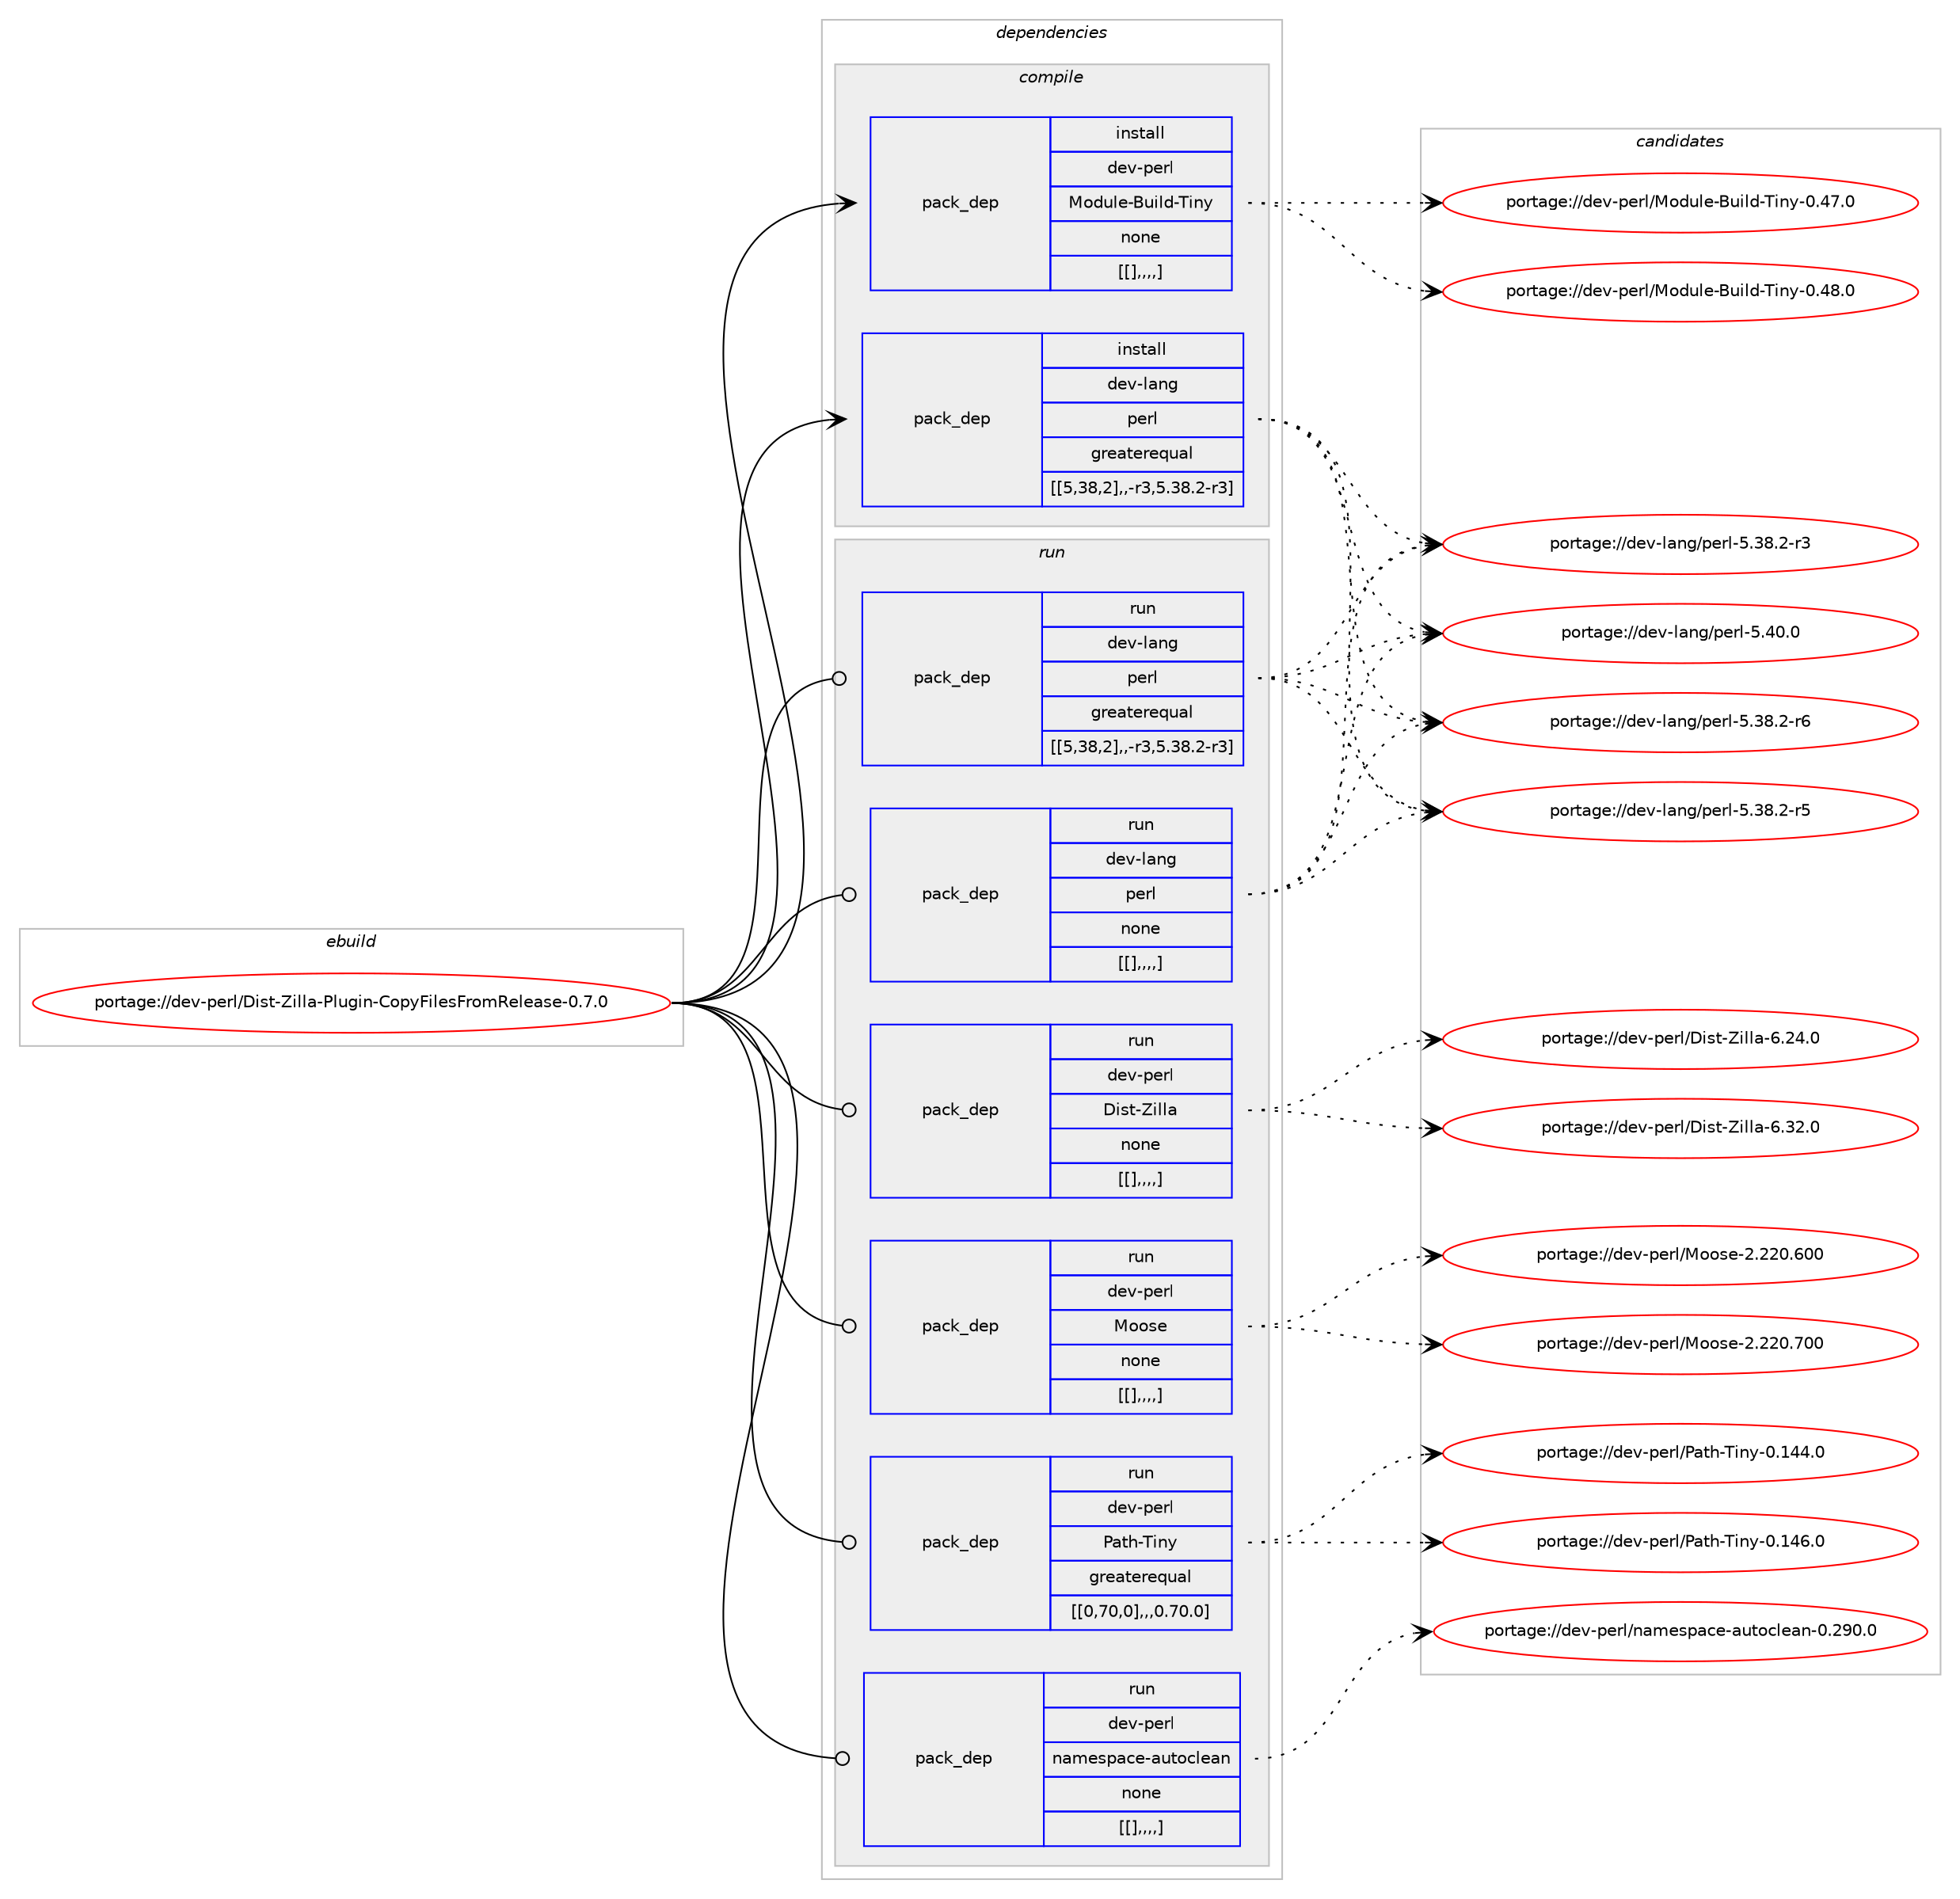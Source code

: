 digraph prolog {

# *************
# Graph options
# *************

newrank=true;
concentrate=true;
compound=true;
graph [rankdir=LR,fontname=Helvetica,fontsize=10,ranksep=1.5];#, ranksep=2.5, nodesep=0.2];
edge  [arrowhead=vee];
node  [fontname=Helvetica,fontsize=10];

# **********
# The ebuild
# **********

subgraph cluster_leftcol {
color=gray;
label=<<i>ebuild</i>>;
id [label="portage://dev-perl/Dist-Zilla-Plugin-CopyFilesFromRelease-0.7.0", color=red, width=4, href="../dev-perl/Dist-Zilla-Plugin-CopyFilesFromRelease-0.7.0.svg"];
}

# ****************
# The dependencies
# ****************

subgraph cluster_midcol {
color=gray;
label=<<i>dependencies</i>>;
subgraph cluster_compile {
fillcolor="#eeeeee";
style=filled;
label=<<i>compile</i>>;
subgraph pack98579 {
dependency130120 [label=<<TABLE BORDER="0" CELLBORDER="1" CELLSPACING="0" CELLPADDING="4" WIDTH="220"><TR><TD ROWSPAN="6" CELLPADDING="30">pack_dep</TD></TR><TR><TD WIDTH="110">install</TD></TR><TR><TD>dev-lang</TD></TR><TR><TD>perl</TD></TR><TR><TD>greaterequal</TD></TR><TR><TD>[[5,38,2],,-r3,5.38.2-r3]</TD></TR></TABLE>>, shape=none, color=blue];
}
id:e -> dependency130120:w [weight=20,style="solid",arrowhead="vee"];
subgraph pack98580 {
dependency130121 [label=<<TABLE BORDER="0" CELLBORDER="1" CELLSPACING="0" CELLPADDING="4" WIDTH="220"><TR><TD ROWSPAN="6" CELLPADDING="30">pack_dep</TD></TR><TR><TD WIDTH="110">install</TD></TR><TR><TD>dev-perl</TD></TR><TR><TD>Module-Build-Tiny</TD></TR><TR><TD>none</TD></TR><TR><TD>[[],,,,]</TD></TR></TABLE>>, shape=none, color=blue];
}
id:e -> dependency130121:w [weight=20,style="solid",arrowhead="vee"];
}
subgraph cluster_compileandrun {
fillcolor="#eeeeee";
style=filled;
label=<<i>compile and run</i>>;
}
subgraph cluster_run {
fillcolor="#eeeeee";
style=filled;
label=<<i>run</i>>;
subgraph pack98581 {
dependency130122 [label=<<TABLE BORDER="0" CELLBORDER="1" CELLSPACING="0" CELLPADDING="4" WIDTH="220"><TR><TD ROWSPAN="6" CELLPADDING="30">pack_dep</TD></TR><TR><TD WIDTH="110">run</TD></TR><TR><TD>dev-lang</TD></TR><TR><TD>perl</TD></TR><TR><TD>greaterequal</TD></TR><TR><TD>[[5,38,2],,-r3,5.38.2-r3]</TD></TR></TABLE>>, shape=none, color=blue];
}
id:e -> dependency130122:w [weight=20,style="solid",arrowhead="odot"];
subgraph pack98582 {
dependency130123 [label=<<TABLE BORDER="0" CELLBORDER="1" CELLSPACING="0" CELLPADDING="4" WIDTH="220"><TR><TD ROWSPAN="6" CELLPADDING="30">pack_dep</TD></TR><TR><TD WIDTH="110">run</TD></TR><TR><TD>dev-lang</TD></TR><TR><TD>perl</TD></TR><TR><TD>none</TD></TR><TR><TD>[[],,,,]</TD></TR></TABLE>>, shape=none, color=blue];
}
id:e -> dependency130123:w [weight=20,style="solid",arrowhead="odot"];
subgraph pack98583 {
dependency130124 [label=<<TABLE BORDER="0" CELLBORDER="1" CELLSPACING="0" CELLPADDING="4" WIDTH="220"><TR><TD ROWSPAN="6" CELLPADDING="30">pack_dep</TD></TR><TR><TD WIDTH="110">run</TD></TR><TR><TD>dev-perl</TD></TR><TR><TD>Dist-Zilla</TD></TR><TR><TD>none</TD></TR><TR><TD>[[],,,,]</TD></TR></TABLE>>, shape=none, color=blue];
}
id:e -> dependency130124:w [weight=20,style="solid",arrowhead="odot"];
subgraph pack98584 {
dependency130125 [label=<<TABLE BORDER="0" CELLBORDER="1" CELLSPACING="0" CELLPADDING="4" WIDTH="220"><TR><TD ROWSPAN="6" CELLPADDING="30">pack_dep</TD></TR><TR><TD WIDTH="110">run</TD></TR><TR><TD>dev-perl</TD></TR><TR><TD>Moose</TD></TR><TR><TD>none</TD></TR><TR><TD>[[],,,,]</TD></TR></TABLE>>, shape=none, color=blue];
}
id:e -> dependency130125:w [weight=20,style="solid",arrowhead="odot"];
subgraph pack98585 {
dependency130126 [label=<<TABLE BORDER="0" CELLBORDER="1" CELLSPACING="0" CELLPADDING="4" WIDTH="220"><TR><TD ROWSPAN="6" CELLPADDING="30">pack_dep</TD></TR><TR><TD WIDTH="110">run</TD></TR><TR><TD>dev-perl</TD></TR><TR><TD>Path-Tiny</TD></TR><TR><TD>greaterequal</TD></TR><TR><TD>[[0,70,0],,,0.70.0]</TD></TR></TABLE>>, shape=none, color=blue];
}
id:e -> dependency130126:w [weight=20,style="solid",arrowhead="odot"];
subgraph pack98586 {
dependency130127 [label=<<TABLE BORDER="0" CELLBORDER="1" CELLSPACING="0" CELLPADDING="4" WIDTH="220"><TR><TD ROWSPAN="6" CELLPADDING="30">pack_dep</TD></TR><TR><TD WIDTH="110">run</TD></TR><TR><TD>dev-perl</TD></TR><TR><TD>namespace-autoclean</TD></TR><TR><TD>none</TD></TR><TR><TD>[[],,,,]</TD></TR></TABLE>>, shape=none, color=blue];
}
id:e -> dependency130127:w [weight=20,style="solid",arrowhead="odot"];
}
}

# **************
# The candidates
# **************

subgraph cluster_choices {
rank=same;
color=gray;
label=<<i>candidates</i>>;

subgraph choice98579 {
color=black;
nodesep=1;
choice10010111845108971101034711210111410845534652484648 [label="portage://dev-lang/perl-5.40.0", color=red, width=4,href="../dev-lang/perl-5.40.0.svg"];
choice100101118451089711010347112101114108455346515646504511454 [label="portage://dev-lang/perl-5.38.2-r6", color=red, width=4,href="../dev-lang/perl-5.38.2-r6.svg"];
choice100101118451089711010347112101114108455346515646504511453 [label="portage://dev-lang/perl-5.38.2-r5", color=red, width=4,href="../dev-lang/perl-5.38.2-r5.svg"];
choice100101118451089711010347112101114108455346515646504511451 [label="portage://dev-lang/perl-5.38.2-r3", color=red, width=4,href="../dev-lang/perl-5.38.2-r3.svg"];
dependency130120:e -> choice10010111845108971101034711210111410845534652484648:w [style=dotted,weight="100"];
dependency130120:e -> choice100101118451089711010347112101114108455346515646504511454:w [style=dotted,weight="100"];
dependency130120:e -> choice100101118451089711010347112101114108455346515646504511453:w [style=dotted,weight="100"];
dependency130120:e -> choice100101118451089711010347112101114108455346515646504511451:w [style=dotted,weight="100"];
}
subgraph choice98580 {
color=black;
nodesep=1;
choice1001011184511210111410847771111001171081014566117105108100458410511012145484652564648 [label="portage://dev-perl/Module-Build-Tiny-0.48.0", color=red, width=4,href="../dev-perl/Module-Build-Tiny-0.48.0.svg"];
choice1001011184511210111410847771111001171081014566117105108100458410511012145484652554648 [label="portage://dev-perl/Module-Build-Tiny-0.47.0", color=red, width=4,href="../dev-perl/Module-Build-Tiny-0.47.0.svg"];
dependency130121:e -> choice1001011184511210111410847771111001171081014566117105108100458410511012145484652564648:w [style=dotted,weight="100"];
dependency130121:e -> choice1001011184511210111410847771111001171081014566117105108100458410511012145484652554648:w [style=dotted,weight="100"];
}
subgraph choice98581 {
color=black;
nodesep=1;
choice10010111845108971101034711210111410845534652484648 [label="portage://dev-lang/perl-5.40.0", color=red, width=4,href="../dev-lang/perl-5.40.0.svg"];
choice100101118451089711010347112101114108455346515646504511454 [label="portage://dev-lang/perl-5.38.2-r6", color=red, width=4,href="../dev-lang/perl-5.38.2-r6.svg"];
choice100101118451089711010347112101114108455346515646504511453 [label="portage://dev-lang/perl-5.38.2-r5", color=red, width=4,href="../dev-lang/perl-5.38.2-r5.svg"];
choice100101118451089711010347112101114108455346515646504511451 [label="portage://dev-lang/perl-5.38.2-r3", color=red, width=4,href="../dev-lang/perl-5.38.2-r3.svg"];
dependency130122:e -> choice10010111845108971101034711210111410845534652484648:w [style=dotted,weight="100"];
dependency130122:e -> choice100101118451089711010347112101114108455346515646504511454:w [style=dotted,weight="100"];
dependency130122:e -> choice100101118451089711010347112101114108455346515646504511453:w [style=dotted,weight="100"];
dependency130122:e -> choice100101118451089711010347112101114108455346515646504511451:w [style=dotted,weight="100"];
}
subgraph choice98582 {
color=black;
nodesep=1;
choice10010111845108971101034711210111410845534652484648 [label="portage://dev-lang/perl-5.40.0", color=red, width=4,href="../dev-lang/perl-5.40.0.svg"];
choice100101118451089711010347112101114108455346515646504511454 [label="portage://dev-lang/perl-5.38.2-r6", color=red, width=4,href="../dev-lang/perl-5.38.2-r6.svg"];
choice100101118451089711010347112101114108455346515646504511453 [label="portage://dev-lang/perl-5.38.2-r5", color=red, width=4,href="../dev-lang/perl-5.38.2-r5.svg"];
choice100101118451089711010347112101114108455346515646504511451 [label="portage://dev-lang/perl-5.38.2-r3", color=red, width=4,href="../dev-lang/perl-5.38.2-r3.svg"];
dependency130123:e -> choice10010111845108971101034711210111410845534652484648:w [style=dotted,weight="100"];
dependency130123:e -> choice100101118451089711010347112101114108455346515646504511454:w [style=dotted,weight="100"];
dependency130123:e -> choice100101118451089711010347112101114108455346515646504511453:w [style=dotted,weight="100"];
dependency130123:e -> choice100101118451089711010347112101114108455346515646504511451:w [style=dotted,weight="100"];
}
subgraph choice98583 {
color=black;
nodesep=1;
choice10010111845112101114108476810511511645901051081089745544651504648 [label="portage://dev-perl/Dist-Zilla-6.32.0", color=red, width=4,href="../dev-perl/Dist-Zilla-6.32.0.svg"];
choice10010111845112101114108476810511511645901051081089745544650524648 [label="portage://dev-perl/Dist-Zilla-6.24.0", color=red, width=4,href="../dev-perl/Dist-Zilla-6.24.0.svg"];
dependency130124:e -> choice10010111845112101114108476810511511645901051081089745544651504648:w [style=dotted,weight="100"];
dependency130124:e -> choice10010111845112101114108476810511511645901051081089745544650524648:w [style=dotted,weight="100"];
}
subgraph choice98584 {
color=black;
nodesep=1;
choice10010111845112101114108477711111111510145504650504846554848 [label="portage://dev-perl/Moose-2.220.700", color=red, width=4,href="../dev-perl/Moose-2.220.700.svg"];
choice10010111845112101114108477711111111510145504650504846544848 [label="portage://dev-perl/Moose-2.220.600", color=red, width=4,href="../dev-perl/Moose-2.220.600.svg"];
dependency130125:e -> choice10010111845112101114108477711111111510145504650504846554848:w [style=dotted,weight="100"];
dependency130125:e -> choice10010111845112101114108477711111111510145504650504846544848:w [style=dotted,weight="100"];
}
subgraph choice98585 {
color=black;
nodesep=1;
choice1001011184511210111410847809711610445841051101214548464952544648 [label="portage://dev-perl/Path-Tiny-0.146.0", color=red, width=4,href="../dev-perl/Path-Tiny-0.146.0.svg"];
choice1001011184511210111410847809711610445841051101214548464952524648 [label="portage://dev-perl/Path-Tiny-0.144.0", color=red, width=4,href="../dev-perl/Path-Tiny-0.144.0.svg"];
dependency130126:e -> choice1001011184511210111410847809711610445841051101214548464952544648:w [style=dotted,weight="100"];
dependency130126:e -> choice1001011184511210111410847809711610445841051101214548464952524648:w [style=dotted,weight="100"];
}
subgraph choice98586 {
color=black;
nodesep=1;
choice1001011184511210111410847110971091011151129799101459711711611199108101971104548465057484648 [label="portage://dev-perl/namespace-autoclean-0.290.0", color=red, width=4,href="../dev-perl/namespace-autoclean-0.290.0.svg"];
dependency130127:e -> choice1001011184511210111410847110971091011151129799101459711711611199108101971104548465057484648:w [style=dotted,weight="100"];
}
}

}
